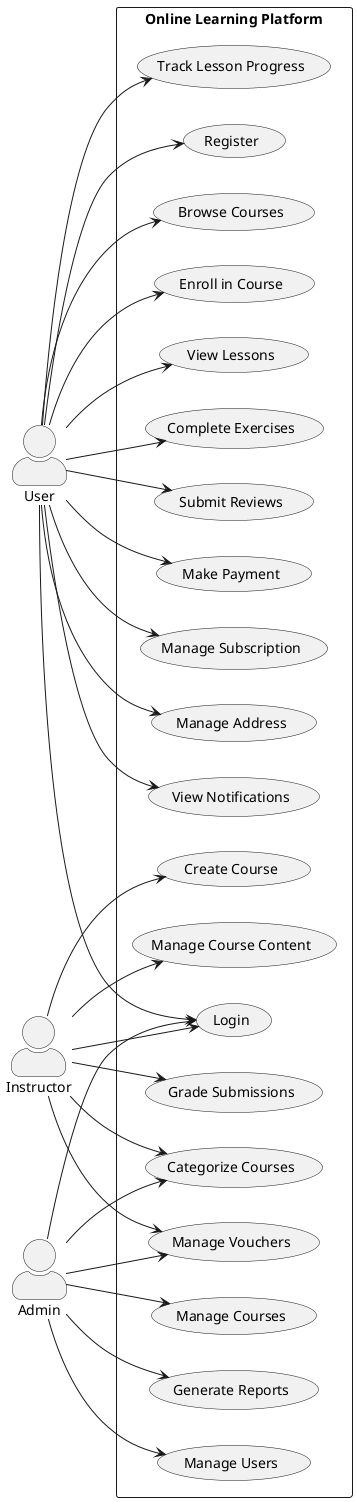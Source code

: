 @startuml

left to right direction
skinparam actorStyle awesome

actor "User" as user
actor "Instructor" as instructor
actor "Admin" as admin

rectangle "Online Learning Platform" {
  usecase "Register" as UC1
  usecase "Login" as UC2
  usecase "Browse Courses" as UC3
  usecase "Enroll in Course" as UC4
  usecase "View Lessons" as UC5
  usecase "Complete Exercises" as UC6
  usecase "Submit Reviews" as UC7
  usecase "Make Payment" as UC8
  usecase "Manage Subscription" as UC9
  usecase "Create Course" as UC10
  usecase "Manage Course Content" as UC11
  usecase "Grade Submissions" as UC12
  usecase "Manage Users" as UC13
  usecase "Manage Courses" as UC14
  usecase "Generate Reports" as UC15
  usecase "Manage Address" as UC16
  usecase "View Notifications" as UC17
  usecase "Manage Vouchers" as UC18
  usecase "Categorize Courses" as UC19
  usecase "Track Lesson Progress" as UC20
}

user --> UC1
user --> UC2
user --> UC3
user --> UC4
user --> UC5
user --> UC6
user --> UC7
user --> UC8
user --> UC9
user --> UC16
user --> UC17
user --> UC20

instructor --> UC2
instructor --> UC10
instructor --> UC11
instructor --> UC12
instructor --> UC18
instructor --> UC19

admin --> UC2
admin --> UC13
admin --> UC14
admin --> UC15
admin --> UC18
admin --> UC19

@enduml
